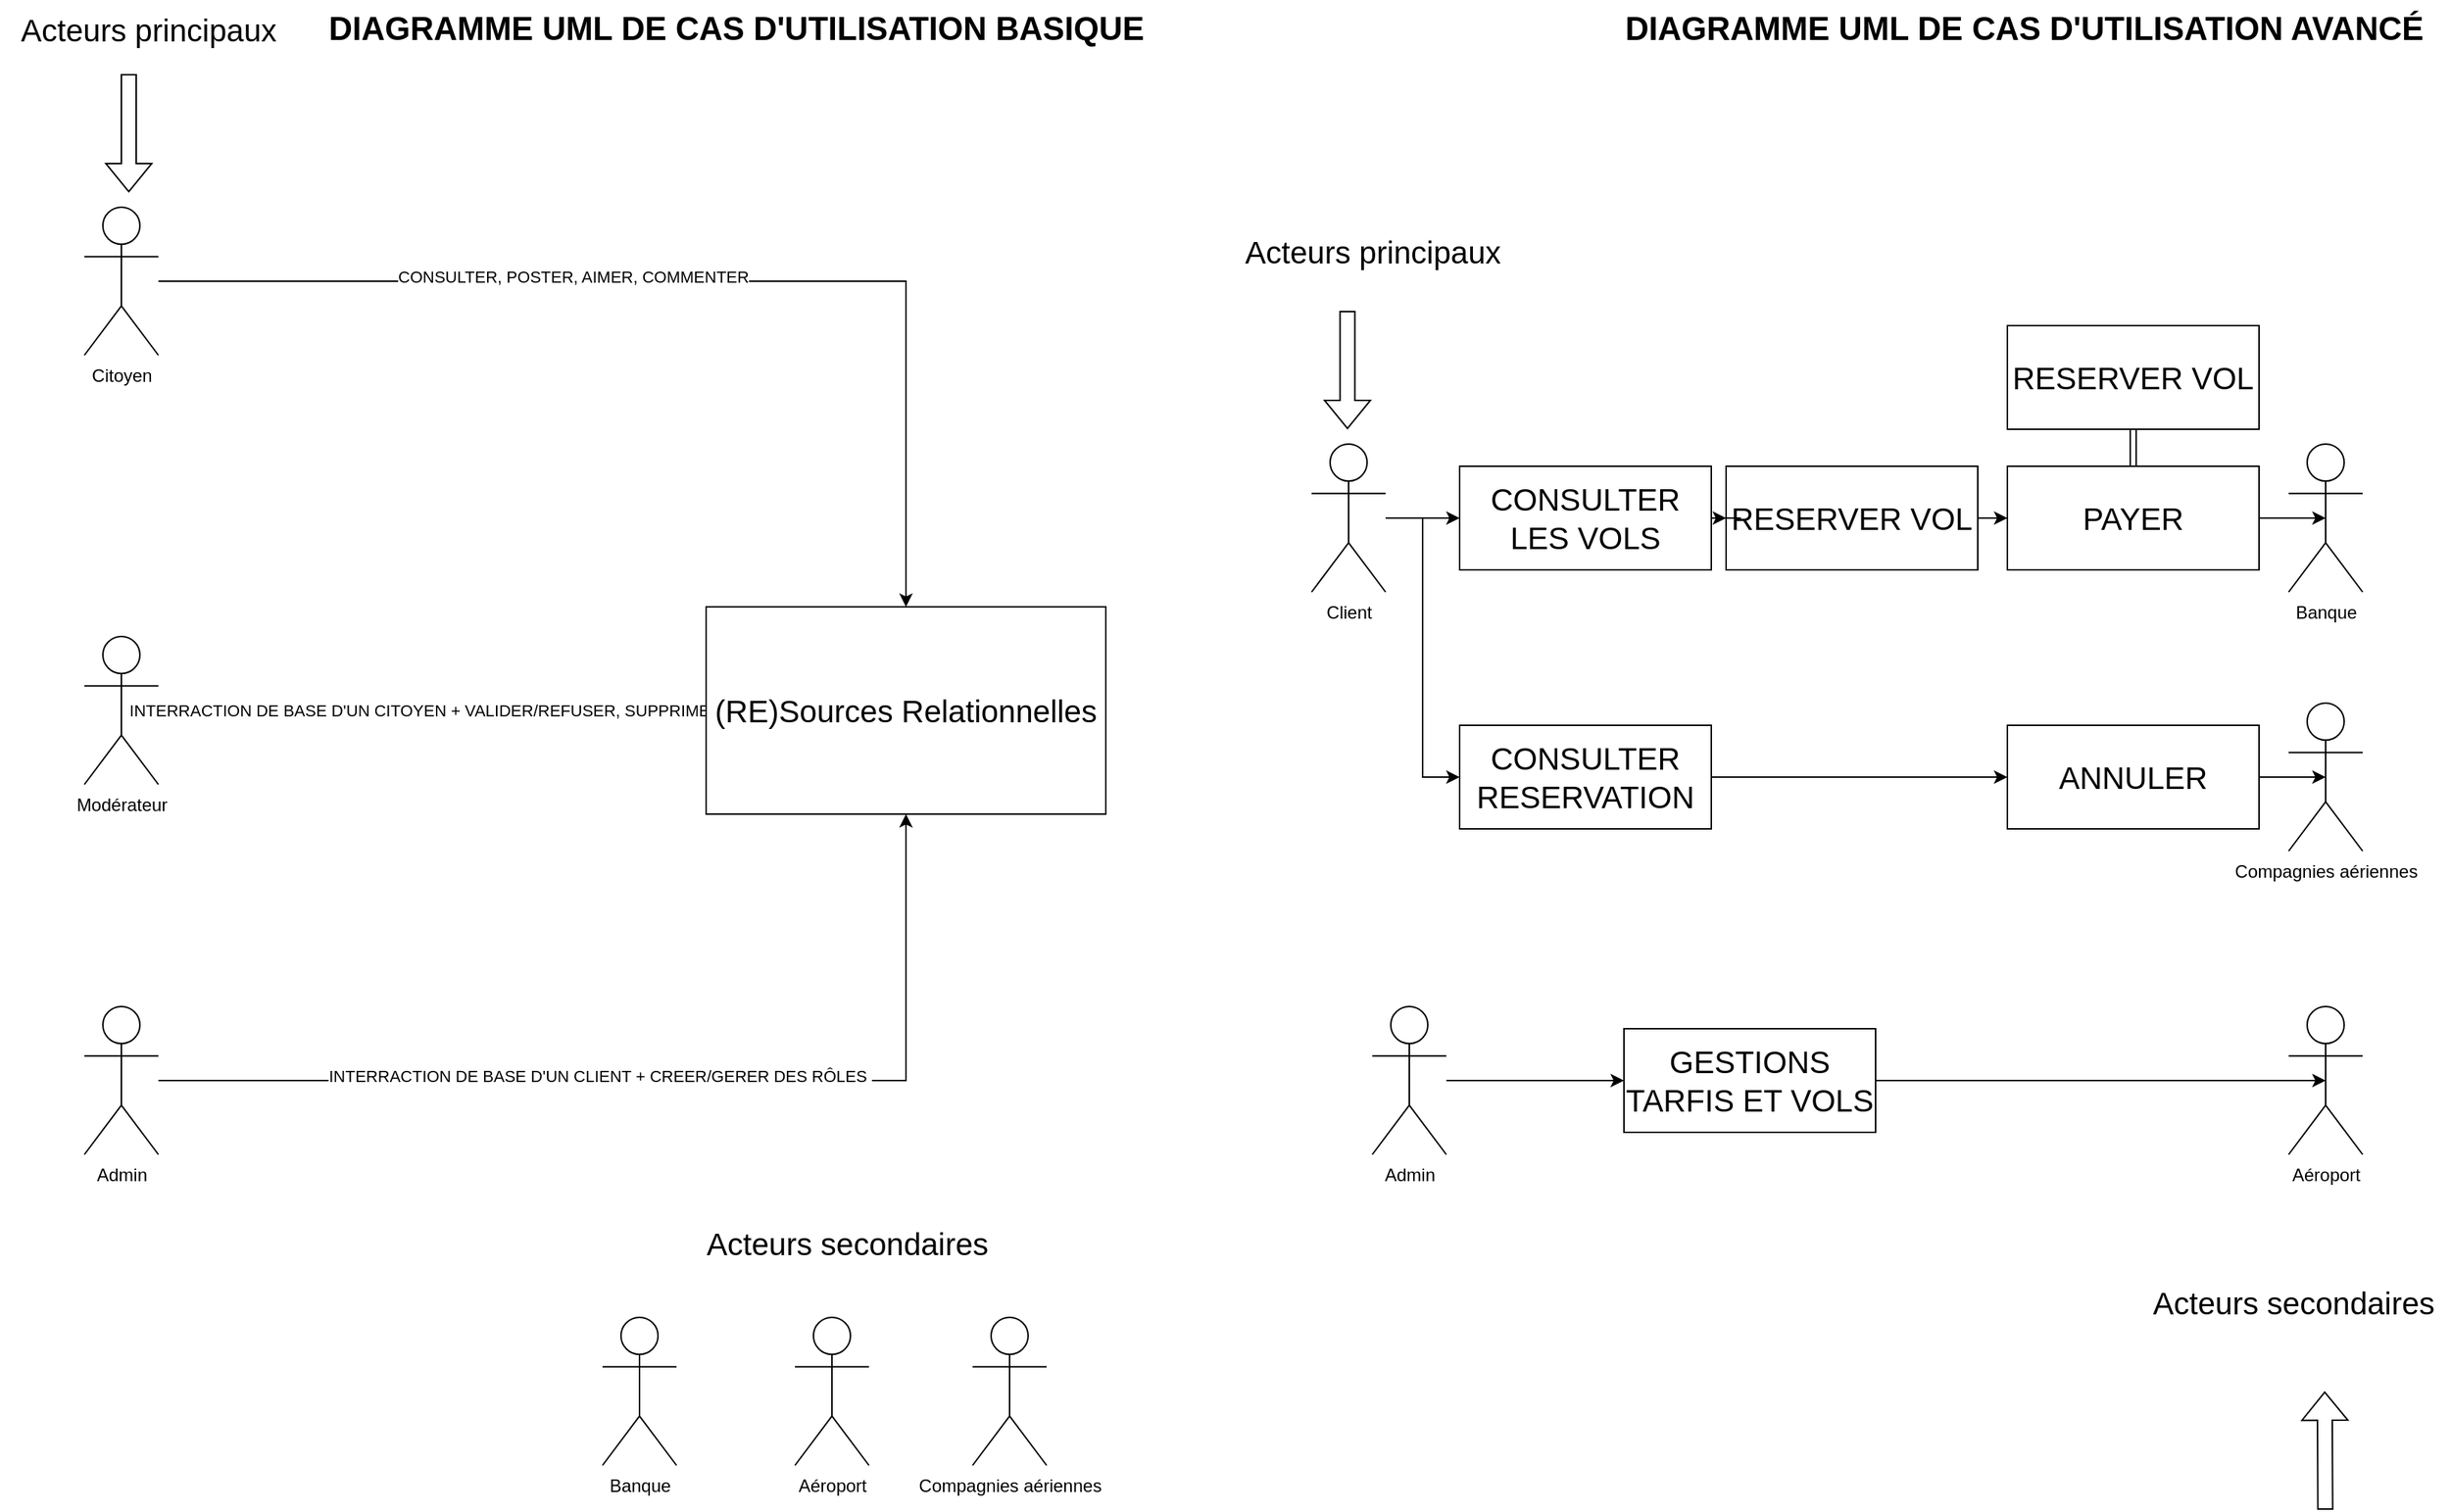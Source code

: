 <mxfile version="24.8.6">
  <diagram name="Page-1" id="zoRyePCLWCkBZ6lvj27e">
    <mxGraphModel dx="2735" dy="1162" grid="1" gridSize="10" guides="1" tooltips="1" connect="1" arrows="1" fold="1" page="1" pageScale="1" pageWidth="827" pageHeight="1169" math="0" shadow="0">
      <root>
        <mxCell id="0" />
        <mxCell id="1" parent="0" />
        <mxCell id="dtdurNBQ_DAi3Z7kSiJ7-11" style="edgeStyle=orthogonalEdgeStyle;rounded=0;orthogonalLoop=1;jettySize=auto;html=1;" parent="1" source="dtdurNBQ_DAi3Z7kSiJ7-1" target="dtdurNBQ_DAi3Z7kSiJ7-8" edge="1">
          <mxGeometry relative="1" as="geometry" />
        </mxCell>
        <mxCell id="dtdurNBQ_DAi3Z7kSiJ7-12" value="INTERRACTION DE BASE D&#39;UN CITOYEN + VALIDER/REFUSER, SUPPRIMER" style="edgeLabel;html=1;align=center;verticalAlign=middle;resizable=0;points=[];" parent="dtdurNBQ_DAi3Z7kSiJ7-11" vertex="1" connectable="0">
          <mxGeometry x="0.221" y="3" relative="1" as="geometry">
            <mxPoint x="-46" y="3" as="offset" />
          </mxGeometry>
        </mxCell>
        <mxCell id="dtdurNBQ_DAi3Z7kSiJ7-1" value="Modérateur" style="shape=umlActor;verticalLabelPosition=bottom;verticalAlign=top;html=1;" parent="1" vertex="1">
          <mxGeometry x="-770" y="450" width="50" height="100" as="geometry" />
        </mxCell>
        <mxCell id="dtdurNBQ_DAi3Z7kSiJ7-9" style="edgeStyle=orthogonalEdgeStyle;rounded=0;orthogonalLoop=1;jettySize=auto;html=1;" parent="1" source="dtdurNBQ_DAi3Z7kSiJ7-3" target="dtdurNBQ_DAi3Z7kSiJ7-8" edge="1">
          <mxGeometry relative="1" as="geometry" />
        </mxCell>
        <mxCell id="dtdurNBQ_DAi3Z7kSiJ7-10" value="CONSULTER, POSTER, AIMER, COMMENTER" style="edgeLabel;html=1;align=center;verticalAlign=middle;resizable=0;points=[];" parent="dtdurNBQ_DAi3Z7kSiJ7-9" vertex="1" connectable="0">
          <mxGeometry x="-0.227" y="3" relative="1" as="geometry">
            <mxPoint as="offset" />
          </mxGeometry>
        </mxCell>
        <mxCell id="dtdurNBQ_DAi3Z7kSiJ7-3" value="Citoyen" style="shape=umlActor;verticalLabelPosition=bottom;verticalAlign=top;html=1;" parent="1" vertex="1">
          <mxGeometry x="-770" y="160" width="50" height="100" as="geometry" />
        </mxCell>
        <mxCell id="dtdurNBQ_DAi3Z7kSiJ7-13" style="edgeStyle=orthogonalEdgeStyle;rounded=0;orthogonalLoop=1;jettySize=auto;html=1;entryX=0.5;entryY=1;entryDx=0;entryDy=0;" parent="1" source="dtdurNBQ_DAi3Z7kSiJ7-6" target="dtdurNBQ_DAi3Z7kSiJ7-8" edge="1">
          <mxGeometry relative="1" as="geometry" />
        </mxCell>
        <mxCell id="dtdurNBQ_DAi3Z7kSiJ7-14" value="INTERRACTION DE BASE D&#39;UN CLIENT + CREER/GERER DES RÔLES&amp;nbsp;" style="edgeLabel;html=1;align=center;verticalAlign=middle;resizable=0;points=[];" parent="dtdurNBQ_DAi3Z7kSiJ7-13" vertex="1" connectable="0">
          <mxGeometry x="-0.131" y="3" relative="1" as="geometry">
            <mxPoint as="offset" />
          </mxGeometry>
        </mxCell>
        <mxCell id="dtdurNBQ_DAi3Z7kSiJ7-6" value="Admin" style="shape=umlActor;verticalLabelPosition=bottom;verticalAlign=top;html=1;" parent="1" vertex="1">
          <mxGeometry x="-770" y="700" width="50" height="100" as="geometry" />
        </mxCell>
        <mxCell id="dtdurNBQ_DAi3Z7kSiJ7-8" value="&lt;font style=&quot;font-size: 21px;&quot;&gt;(RE)Sources Relationnelles&lt;/font&gt;" style="html=1;whiteSpace=wrap;" parent="1" vertex="1">
          <mxGeometry x="-350" y="430" width="270" height="140" as="geometry" />
        </mxCell>
        <mxCell id="dtdurNBQ_DAi3Z7kSiJ7-15" value="Banque" style="shape=umlActor;verticalLabelPosition=bottom;verticalAlign=top;html=1;" parent="1" vertex="1">
          <mxGeometry x="-420" y="910" width="50" height="100" as="geometry" />
        </mxCell>
        <mxCell id="NL56TAjv4K6ai3-FwbVn-1" value="Aéroport" style="shape=umlActor;verticalLabelPosition=bottom;verticalAlign=top;html=1;" parent="1" vertex="1">
          <mxGeometry x="-290" y="910" width="50" height="100" as="geometry" />
        </mxCell>
        <mxCell id="NL56TAjv4K6ai3-FwbVn-2" value="Compagnies aériennes" style="shape=umlActor;verticalLabelPosition=bottom;verticalAlign=top;html=1;" parent="1" vertex="1">
          <mxGeometry x="-170" y="910" width="50" height="100" as="geometry" />
        </mxCell>
        <mxCell id="NL56TAjv4K6ai3-FwbVn-4" value="&lt;font style=&quot;font-size: 21px;&quot;&gt;Acteurs secondaires&lt;/font&gt;" style="text;html=1;align=center;verticalAlign=middle;resizable=0;points=[];autosize=1;strokeColor=none;fillColor=none;" parent="1" vertex="1">
          <mxGeometry x="-360" y="840" width="210" height="40" as="geometry" />
        </mxCell>
        <mxCell id="NL56TAjv4K6ai3-FwbVn-5" value="&lt;font style=&quot;font-size: 21px;&quot;&gt;Acteurs principaux&lt;/font&gt;" style="text;html=1;align=center;verticalAlign=middle;resizable=0;points=[];autosize=1;strokeColor=none;fillColor=none;" parent="1" vertex="1">
          <mxGeometry x="-827" y="20" width="200" height="40" as="geometry" />
        </mxCell>
        <mxCell id="NL56TAjv4K6ai3-FwbVn-6" value="" style="shape=flexArrow;endArrow=classic;html=1;rounded=0;" parent="1" edge="1">
          <mxGeometry width="50" height="50" relative="1" as="geometry">
            <mxPoint x="-740" y="70" as="sourcePoint" />
            <mxPoint x="-740" y="150" as="targetPoint" />
          </mxGeometry>
        </mxCell>
        <mxCell id="NL56TAjv4K6ai3-FwbVn-7" value="&lt;font style=&quot;font-size: 22px;&quot;&gt;&lt;b&gt;DIAGRAMME UML DE CAS D&#39;UTILISATION BASIQUE&lt;/b&gt;&lt;/font&gt;" style="text;html=1;align=center;verticalAlign=middle;resizable=0;points=[];autosize=1;strokeColor=none;fillColor=none;" parent="1" vertex="1">
          <mxGeometry x="-615" y="20" width="570" height="40" as="geometry" />
        </mxCell>
        <mxCell id="NL56TAjv4K6ai3-FwbVn-32" style="edgeStyle=orthogonalEdgeStyle;rounded=0;orthogonalLoop=1;jettySize=auto;html=1;" parent="1" source="NL56TAjv4K6ai3-FwbVn-17" target="NL56TAjv4K6ai3-FwbVn-31" edge="1">
          <mxGeometry relative="1" as="geometry" />
        </mxCell>
        <mxCell id="NL56TAjv4K6ai3-FwbVn-55" style="edgeStyle=orthogonalEdgeStyle;rounded=0;orthogonalLoop=1;jettySize=auto;html=1;entryX=0;entryY=0.5;entryDx=0;entryDy=0;" parent="1" source="NL56TAjv4K6ai3-FwbVn-17" target="NL56TAjv4K6ai3-FwbVn-54" edge="1">
          <mxGeometry relative="1" as="geometry" />
        </mxCell>
        <mxCell id="NL56TAjv4K6ai3-FwbVn-17" value="Client" style="shape=umlActor;verticalLabelPosition=bottom;verticalAlign=top;html=1;" parent="1" vertex="1">
          <mxGeometry x="59" y="320" width="50" height="100" as="geometry" />
        </mxCell>
        <mxCell id="NL56TAjv4K6ai3-FwbVn-47" style="edgeStyle=orthogonalEdgeStyle;rounded=0;orthogonalLoop=1;jettySize=auto;html=1;entryX=0;entryY=0.5;entryDx=0;entryDy=0;" parent="1" source="NL56TAjv4K6ai3-FwbVn-20" target="NL56TAjv4K6ai3-FwbVn-46" edge="1">
          <mxGeometry relative="1" as="geometry" />
        </mxCell>
        <mxCell id="NL56TAjv4K6ai3-FwbVn-20" value="Admin" style="shape=umlActor;verticalLabelPosition=bottom;verticalAlign=top;html=1;" parent="1" vertex="1">
          <mxGeometry x="100" y="700" width="50" height="100" as="geometry" />
        </mxCell>
        <mxCell id="NL56TAjv4K6ai3-FwbVn-22" value="Banque" style="shape=umlActor;verticalLabelPosition=bottom;verticalAlign=top;html=1;" parent="1" vertex="1">
          <mxGeometry x="719" y="320" width="50" height="100" as="geometry" />
        </mxCell>
        <mxCell id="NL56TAjv4K6ai3-FwbVn-23" value="Aéroport" style="shape=umlActor;verticalLabelPosition=bottom;verticalAlign=top;html=1;" parent="1" vertex="1">
          <mxGeometry x="719" y="700" width="50" height="100" as="geometry" />
        </mxCell>
        <mxCell id="NL56TAjv4K6ai3-FwbVn-24" value="Compagnies aériennes" style="shape=umlActor;verticalLabelPosition=bottom;verticalAlign=top;html=1;" parent="1" vertex="1">
          <mxGeometry x="719" y="495" width="50" height="100" as="geometry" />
        </mxCell>
        <mxCell id="NL56TAjv4K6ai3-FwbVn-26" value="&lt;font style=&quot;font-size: 21px;&quot;&gt;Acteurs principaux&lt;/font&gt;" style="text;html=1;align=center;verticalAlign=middle;resizable=0;points=[];autosize=1;strokeColor=none;fillColor=none;" parent="1" vertex="1">
          <mxGeometry y="170" width="200" height="40" as="geometry" />
        </mxCell>
        <mxCell id="NL56TAjv4K6ai3-FwbVn-27" value="" style="shape=flexArrow;endArrow=classic;html=1;rounded=0;" parent="1" edge="1">
          <mxGeometry width="50" height="50" relative="1" as="geometry">
            <mxPoint x="83.23" y="230" as="sourcePoint" />
            <mxPoint x="83.23" y="310" as="targetPoint" />
          </mxGeometry>
        </mxCell>
        <mxCell id="NL56TAjv4K6ai3-FwbVn-28" value="&lt;font style=&quot;font-size: 22px;&quot;&gt;&lt;b&gt;DIAGRAMME UML DE CAS D&#39;UTILISATION AVANCÉ&lt;/b&gt;&lt;/font&gt;" style="text;html=1;align=center;verticalAlign=middle;resizable=0;points=[];autosize=1;strokeColor=none;fillColor=none;" parent="1" vertex="1">
          <mxGeometry x="260" y="20" width="560" height="40" as="geometry" />
        </mxCell>
        <mxCell id="NL56TAjv4K6ai3-FwbVn-38" style="edgeStyle=orthogonalEdgeStyle;rounded=0;orthogonalLoop=1;jettySize=auto;html=1;" parent="1" source="NL56TAjv4K6ai3-FwbVn-29" target="NL56TAjv4K6ai3-FwbVn-36" edge="1">
          <mxGeometry relative="1" as="geometry" />
        </mxCell>
        <mxCell id="NL56TAjv4K6ai3-FwbVn-29" value="&lt;span style=&quot;font-size: 21px;&quot;&gt;RESERVER VOL&lt;/span&gt;" style="html=1;whiteSpace=wrap;" parent="1" vertex="1">
          <mxGeometry x="339" y="335" width="170" height="70" as="geometry" />
        </mxCell>
        <mxCell id="NL56TAjv4K6ai3-FwbVn-33" style="edgeStyle=orthogonalEdgeStyle;rounded=0;orthogonalLoop=1;jettySize=auto;html=1;entryX=0;entryY=0.5;entryDx=0;entryDy=0;" parent="1" source="NL56TAjv4K6ai3-FwbVn-31" target="NL56TAjv4K6ai3-FwbVn-29" edge="1">
          <mxGeometry relative="1" as="geometry" />
        </mxCell>
        <mxCell id="NL56TAjv4K6ai3-FwbVn-31" value="&lt;span style=&quot;font-size: 21px;&quot;&gt;CONSULTER LES VOLS&lt;/span&gt;" style="html=1;whiteSpace=wrap;" parent="1" vertex="1">
          <mxGeometry x="159" y="335" width="170" height="70" as="geometry" />
        </mxCell>
        <mxCell id="NL56TAjv4K6ai3-FwbVn-45" style="edgeStyle=orthogonalEdgeStyle;rounded=0;orthogonalLoop=1;jettySize=auto;html=1;exitX=0.5;exitY=0;exitDx=0;exitDy=0;shape=link;" parent="1" source="NL56TAjv4K6ai3-FwbVn-36" target="NL56TAjv4K6ai3-FwbVn-44" edge="1">
          <mxGeometry relative="1" as="geometry" />
        </mxCell>
        <mxCell id="NL56TAjv4K6ai3-FwbVn-36" value="&lt;span style=&quot;font-size: 21px;&quot;&gt;PAYER&lt;/span&gt;" style="html=1;whiteSpace=wrap;" parent="1" vertex="1">
          <mxGeometry x="529" y="335" width="170" height="70" as="geometry" />
        </mxCell>
        <mxCell id="NL56TAjv4K6ai3-FwbVn-40" style="edgeStyle=orthogonalEdgeStyle;rounded=0;orthogonalLoop=1;jettySize=auto;html=1;exitX=1;exitY=0.5;exitDx=0;exitDy=0;entryX=0.5;entryY=0.5;entryDx=0;entryDy=0;entryPerimeter=0;" parent="1" source="NL56TAjv4K6ai3-FwbVn-36" target="NL56TAjv4K6ai3-FwbVn-22" edge="1">
          <mxGeometry relative="1" as="geometry" />
        </mxCell>
        <mxCell id="NL56TAjv4K6ai3-FwbVn-44" value="&lt;span style=&quot;font-size: 21px;&quot;&gt;RESERVER VOL&lt;/span&gt;" style="html=1;whiteSpace=wrap;" parent="1" vertex="1">
          <mxGeometry x="529" y="240" width="170" height="70" as="geometry" />
        </mxCell>
        <mxCell id="NL56TAjv4K6ai3-FwbVn-46" value="&lt;span style=&quot;font-size: 21px;&quot;&gt;GESTIONS TARFIS ET VOLS&lt;/span&gt;" style="html=1;whiteSpace=wrap;" parent="1" vertex="1">
          <mxGeometry x="270" y="715" width="170" height="70" as="geometry" />
        </mxCell>
        <mxCell id="NL56TAjv4K6ai3-FwbVn-48" style="edgeStyle=orthogonalEdgeStyle;rounded=0;orthogonalLoop=1;jettySize=auto;html=1;entryX=0.5;entryY=0.5;entryDx=0;entryDy=0;entryPerimeter=0;" parent="1" source="NL56TAjv4K6ai3-FwbVn-46" target="NL56TAjv4K6ai3-FwbVn-23" edge="1">
          <mxGeometry relative="1" as="geometry" />
        </mxCell>
        <mxCell id="NL56TAjv4K6ai3-FwbVn-49" value="&lt;font style=&quot;font-size: 21px;&quot;&gt;Acteurs secondaires&lt;/font&gt;" style="text;html=1;align=center;verticalAlign=middle;resizable=0;points=[];autosize=1;strokeColor=none;fillColor=none;" parent="1" vertex="1">
          <mxGeometry x="617" y="880" width="210" height="40" as="geometry" />
        </mxCell>
        <mxCell id="NL56TAjv4K6ai3-FwbVn-51" value="" style="shape=flexArrow;endArrow=classic;html=1;rounded=0;" parent="1" edge="1">
          <mxGeometry width="50" height="50" relative="1" as="geometry">
            <mxPoint x="743.76" y="1040" as="sourcePoint" />
            <mxPoint x="743.38" y="960" as="targetPoint" />
          </mxGeometry>
        </mxCell>
        <mxCell id="NL56TAjv4K6ai3-FwbVn-52" value="&lt;span style=&quot;font-size: 21px;&quot;&gt;ANNULER&lt;/span&gt;" style="html=1;whiteSpace=wrap;" parent="1" vertex="1">
          <mxGeometry x="529" y="510" width="170" height="70" as="geometry" />
        </mxCell>
        <mxCell id="NL56TAjv4K6ai3-FwbVn-56" style="edgeStyle=orthogonalEdgeStyle;rounded=0;orthogonalLoop=1;jettySize=auto;html=1;" parent="1" source="NL56TAjv4K6ai3-FwbVn-54" target="NL56TAjv4K6ai3-FwbVn-52" edge="1">
          <mxGeometry relative="1" as="geometry" />
        </mxCell>
        <mxCell id="NL56TAjv4K6ai3-FwbVn-54" value="&lt;span style=&quot;font-size: 21px;&quot;&gt;CONSULTER RESERVATION&lt;/span&gt;" style="html=1;whiteSpace=wrap;" parent="1" vertex="1">
          <mxGeometry x="159" y="510" width="170" height="70" as="geometry" />
        </mxCell>
        <mxCell id="NL56TAjv4K6ai3-FwbVn-57" style="edgeStyle=orthogonalEdgeStyle;rounded=0;orthogonalLoop=1;jettySize=auto;html=1;entryX=0.5;entryY=0.5;entryDx=0;entryDy=0;entryPerimeter=0;" parent="1" source="NL56TAjv4K6ai3-FwbVn-52" target="NL56TAjv4K6ai3-FwbVn-24" edge="1">
          <mxGeometry relative="1" as="geometry" />
        </mxCell>
      </root>
    </mxGraphModel>
  </diagram>
</mxfile>
